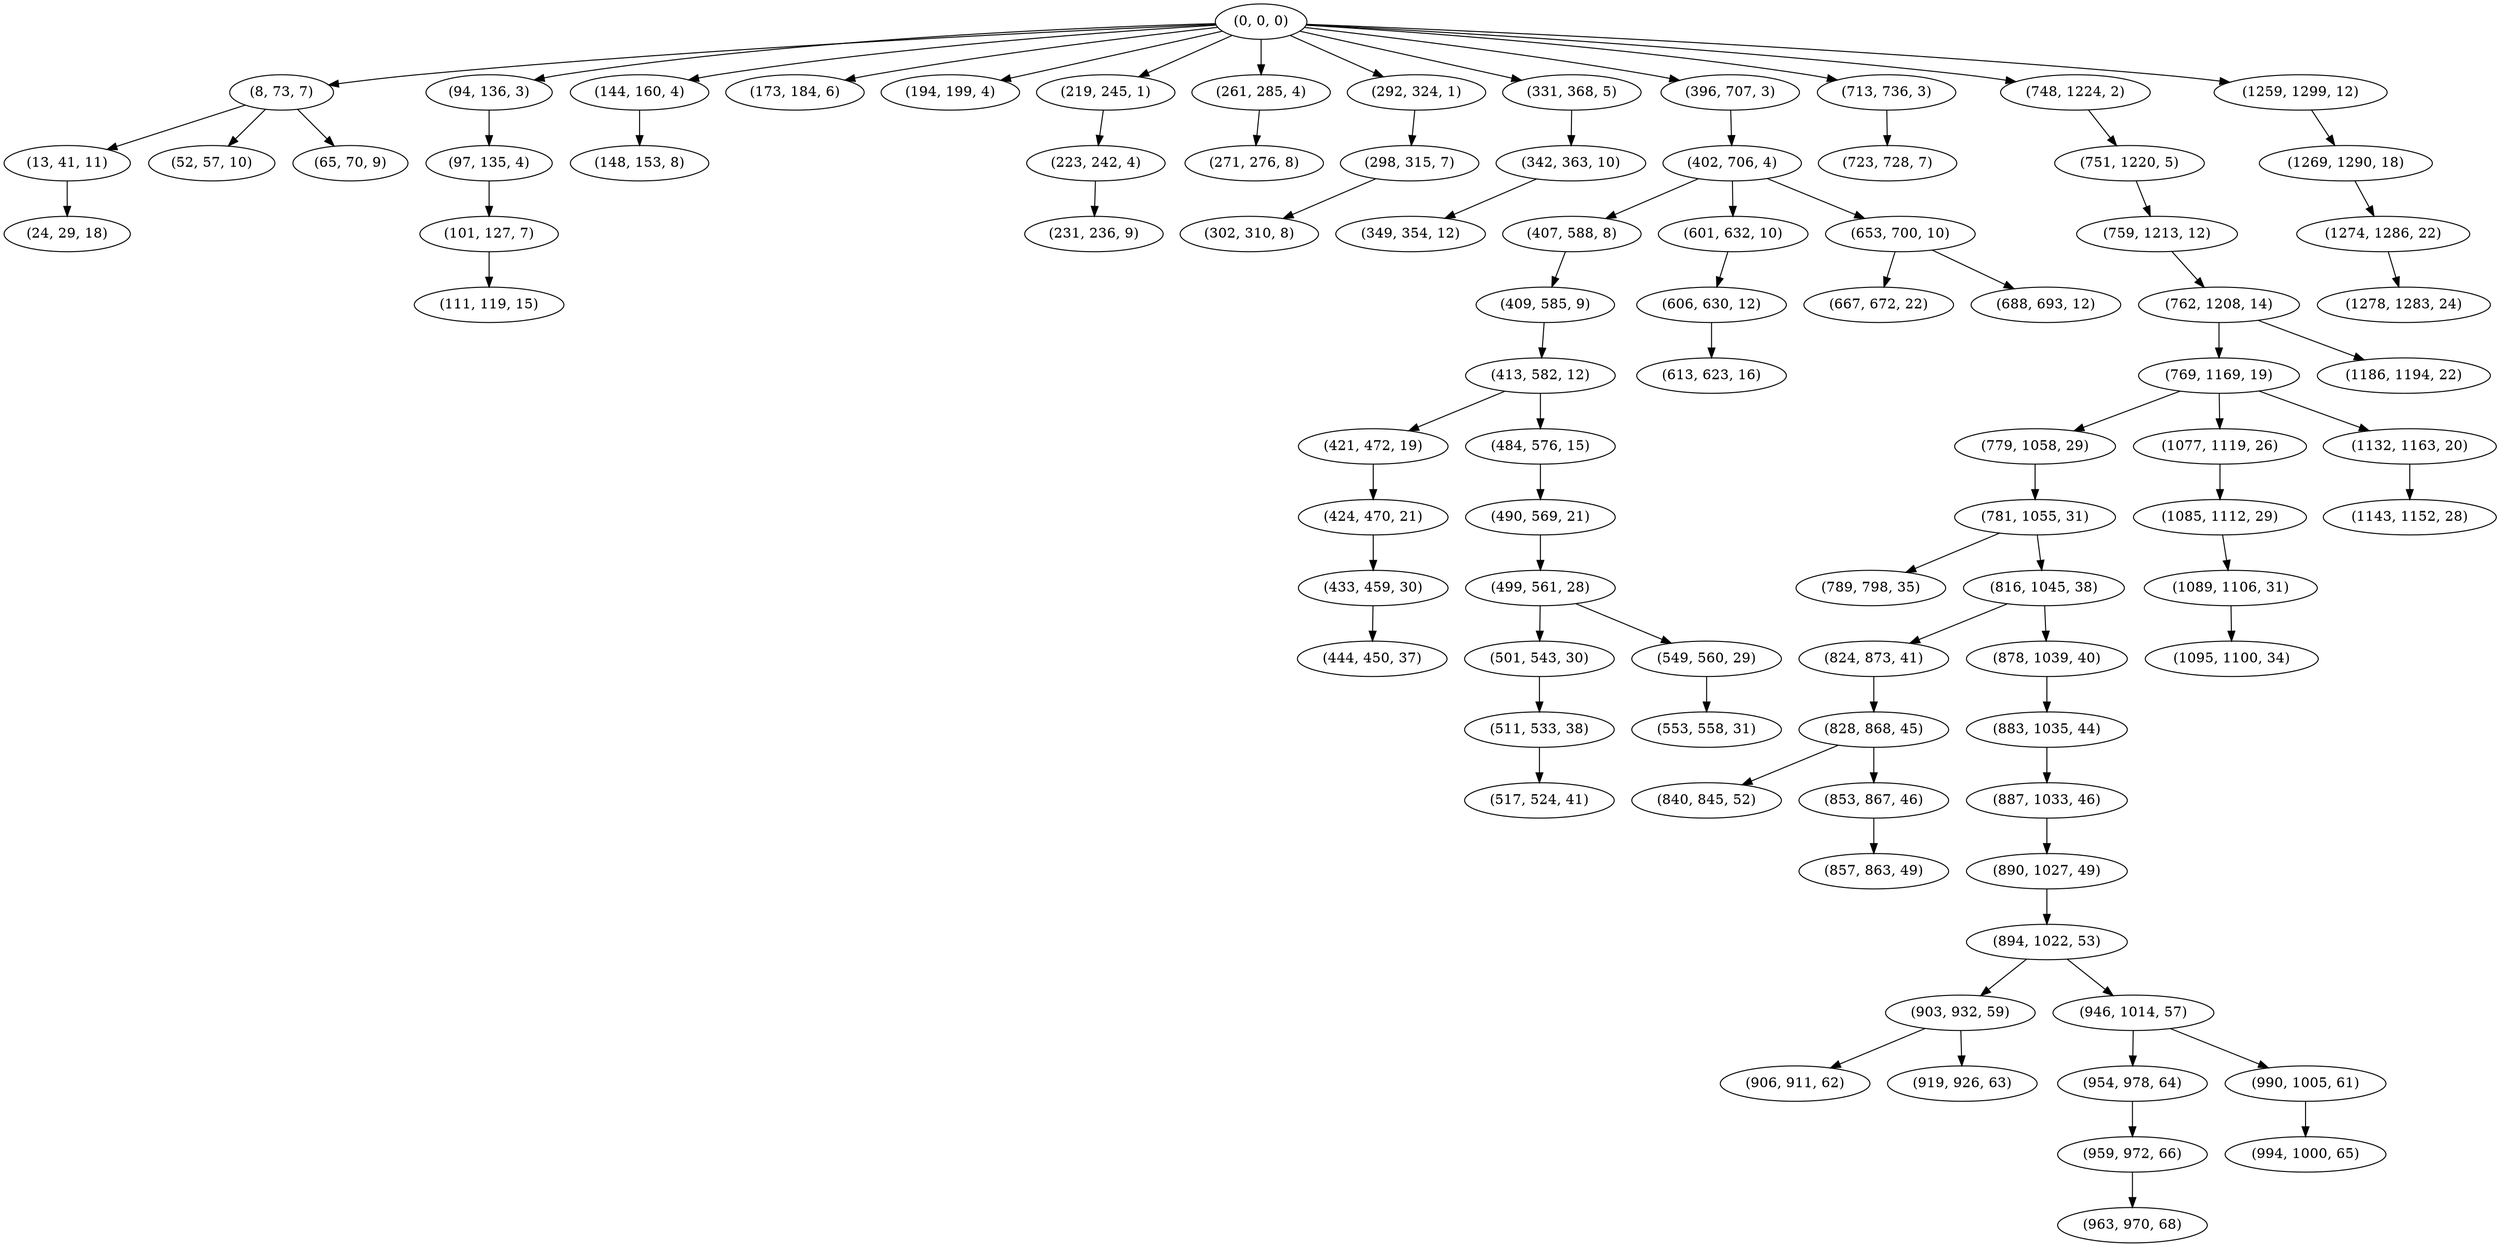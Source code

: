digraph tree {
    "(0, 0, 0)";
    "(8, 73, 7)";
    "(13, 41, 11)";
    "(24, 29, 18)";
    "(52, 57, 10)";
    "(65, 70, 9)";
    "(94, 136, 3)";
    "(97, 135, 4)";
    "(101, 127, 7)";
    "(111, 119, 15)";
    "(144, 160, 4)";
    "(148, 153, 8)";
    "(173, 184, 6)";
    "(194, 199, 4)";
    "(219, 245, 1)";
    "(223, 242, 4)";
    "(231, 236, 9)";
    "(261, 285, 4)";
    "(271, 276, 8)";
    "(292, 324, 1)";
    "(298, 315, 7)";
    "(302, 310, 8)";
    "(331, 368, 5)";
    "(342, 363, 10)";
    "(349, 354, 12)";
    "(396, 707, 3)";
    "(402, 706, 4)";
    "(407, 588, 8)";
    "(409, 585, 9)";
    "(413, 582, 12)";
    "(421, 472, 19)";
    "(424, 470, 21)";
    "(433, 459, 30)";
    "(444, 450, 37)";
    "(484, 576, 15)";
    "(490, 569, 21)";
    "(499, 561, 28)";
    "(501, 543, 30)";
    "(511, 533, 38)";
    "(517, 524, 41)";
    "(549, 560, 29)";
    "(553, 558, 31)";
    "(601, 632, 10)";
    "(606, 630, 12)";
    "(613, 623, 16)";
    "(653, 700, 10)";
    "(667, 672, 22)";
    "(688, 693, 12)";
    "(713, 736, 3)";
    "(723, 728, 7)";
    "(748, 1224, 2)";
    "(751, 1220, 5)";
    "(759, 1213, 12)";
    "(762, 1208, 14)";
    "(769, 1169, 19)";
    "(779, 1058, 29)";
    "(781, 1055, 31)";
    "(789, 798, 35)";
    "(816, 1045, 38)";
    "(824, 873, 41)";
    "(828, 868, 45)";
    "(840, 845, 52)";
    "(853, 867, 46)";
    "(857, 863, 49)";
    "(878, 1039, 40)";
    "(883, 1035, 44)";
    "(887, 1033, 46)";
    "(890, 1027, 49)";
    "(894, 1022, 53)";
    "(903, 932, 59)";
    "(906, 911, 62)";
    "(919, 926, 63)";
    "(946, 1014, 57)";
    "(954, 978, 64)";
    "(959, 972, 66)";
    "(963, 970, 68)";
    "(990, 1005, 61)";
    "(994, 1000, 65)";
    "(1077, 1119, 26)";
    "(1085, 1112, 29)";
    "(1089, 1106, 31)";
    "(1095, 1100, 34)";
    "(1132, 1163, 20)";
    "(1143, 1152, 28)";
    "(1186, 1194, 22)";
    "(1259, 1299, 12)";
    "(1269, 1290, 18)";
    "(1274, 1286, 22)";
    "(1278, 1283, 24)";
    "(0, 0, 0)" -> "(8, 73, 7)";
    "(0, 0, 0)" -> "(94, 136, 3)";
    "(0, 0, 0)" -> "(144, 160, 4)";
    "(0, 0, 0)" -> "(173, 184, 6)";
    "(0, 0, 0)" -> "(194, 199, 4)";
    "(0, 0, 0)" -> "(219, 245, 1)";
    "(0, 0, 0)" -> "(261, 285, 4)";
    "(0, 0, 0)" -> "(292, 324, 1)";
    "(0, 0, 0)" -> "(331, 368, 5)";
    "(0, 0, 0)" -> "(396, 707, 3)";
    "(0, 0, 0)" -> "(713, 736, 3)";
    "(0, 0, 0)" -> "(748, 1224, 2)";
    "(0, 0, 0)" -> "(1259, 1299, 12)";
    "(8, 73, 7)" -> "(13, 41, 11)";
    "(8, 73, 7)" -> "(52, 57, 10)";
    "(8, 73, 7)" -> "(65, 70, 9)";
    "(13, 41, 11)" -> "(24, 29, 18)";
    "(94, 136, 3)" -> "(97, 135, 4)";
    "(97, 135, 4)" -> "(101, 127, 7)";
    "(101, 127, 7)" -> "(111, 119, 15)";
    "(144, 160, 4)" -> "(148, 153, 8)";
    "(219, 245, 1)" -> "(223, 242, 4)";
    "(223, 242, 4)" -> "(231, 236, 9)";
    "(261, 285, 4)" -> "(271, 276, 8)";
    "(292, 324, 1)" -> "(298, 315, 7)";
    "(298, 315, 7)" -> "(302, 310, 8)";
    "(331, 368, 5)" -> "(342, 363, 10)";
    "(342, 363, 10)" -> "(349, 354, 12)";
    "(396, 707, 3)" -> "(402, 706, 4)";
    "(402, 706, 4)" -> "(407, 588, 8)";
    "(402, 706, 4)" -> "(601, 632, 10)";
    "(402, 706, 4)" -> "(653, 700, 10)";
    "(407, 588, 8)" -> "(409, 585, 9)";
    "(409, 585, 9)" -> "(413, 582, 12)";
    "(413, 582, 12)" -> "(421, 472, 19)";
    "(413, 582, 12)" -> "(484, 576, 15)";
    "(421, 472, 19)" -> "(424, 470, 21)";
    "(424, 470, 21)" -> "(433, 459, 30)";
    "(433, 459, 30)" -> "(444, 450, 37)";
    "(484, 576, 15)" -> "(490, 569, 21)";
    "(490, 569, 21)" -> "(499, 561, 28)";
    "(499, 561, 28)" -> "(501, 543, 30)";
    "(499, 561, 28)" -> "(549, 560, 29)";
    "(501, 543, 30)" -> "(511, 533, 38)";
    "(511, 533, 38)" -> "(517, 524, 41)";
    "(549, 560, 29)" -> "(553, 558, 31)";
    "(601, 632, 10)" -> "(606, 630, 12)";
    "(606, 630, 12)" -> "(613, 623, 16)";
    "(653, 700, 10)" -> "(667, 672, 22)";
    "(653, 700, 10)" -> "(688, 693, 12)";
    "(713, 736, 3)" -> "(723, 728, 7)";
    "(748, 1224, 2)" -> "(751, 1220, 5)";
    "(751, 1220, 5)" -> "(759, 1213, 12)";
    "(759, 1213, 12)" -> "(762, 1208, 14)";
    "(762, 1208, 14)" -> "(769, 1169, 19)";
    "(762, 1208, 14)" -> "(1186, 1194, 22)";
    "(769, 1169, 19)" -> "(779, 1058, 29)";
    "(769, 1169, 19)" -> "(1077, 1119, 26)";
    "(769, 1169, 19)" -> "(1132, 1163, 20)";
    "(779, 1058, 29)" -> "(781, 1055, 31)";
    "(781, 1055, 31)" -> "(789, 798, 35)";
    "(781, 1055, 31)" -> "(816, 1045, 38)";
    "(816, 1045, 38)" -> "(824, 873, 41)";
    "(816, 1045, 38)" -> "(878, 1039, 40)";
    "(824, 873, 41)" -> "(828, 868, 45)";
    "(828, 868, 45)" -> "(840, 845, 52)";
    "(828, 868, 45)" -> "(853, 867, 46)";
    "(853, 867, 46)" -> "(857, 863, 49)";
    "(878, 1039, 40)" -> "(883, 1035, 44)";
    "(883, 1035, 44)" -> "(887, 1033, 46)";
    "(887, 1033, 46)" -> "(890, 1027, 49)";
    "(890, 1027, 49)" -> "(894, 1022, 53)";
    "(894, 1022, 53)" -> "(903, 932, 59)";
    "(894, 1022, 53)" -> "(946, 1014, 57)";
    "(903, 932, 59)" -> "(906, 911, 62)";
    "(903, 932, 59)" -> "(919, 926, 63)";
    "(946, 1014, 57)" -> "(954, 978, 64)";
    "(946, 1014, 57)" -> "(990, 1005, 61)";
    "(954, 978, 64)" -> "(959, 972, 66)";
    "(959, 972, 66)" -> "(963, 970, 68)";
    "(990, 1005, 61)" -> "(994, 1000, 65)";
    "(1077, 1119, 26)" -> "(1085, 1112, 29)";
    "(1085, 1112, 29)" -> "(1089, 1106, 31)";
    "(1089, 1106, 31)" -> "(1095, 1100, 34)";
    "(1132, 1163, 20)" -> "(1143, 1152, 28)";
    "(1259, 1299, 12)" -> "(1269, 1290, 18)";
    "(1269, 1290, 18)" -> "(1274, 1286, 22)";
    "(1274, 1286, 22)" -> "(1278, 1283, 24)";
}
